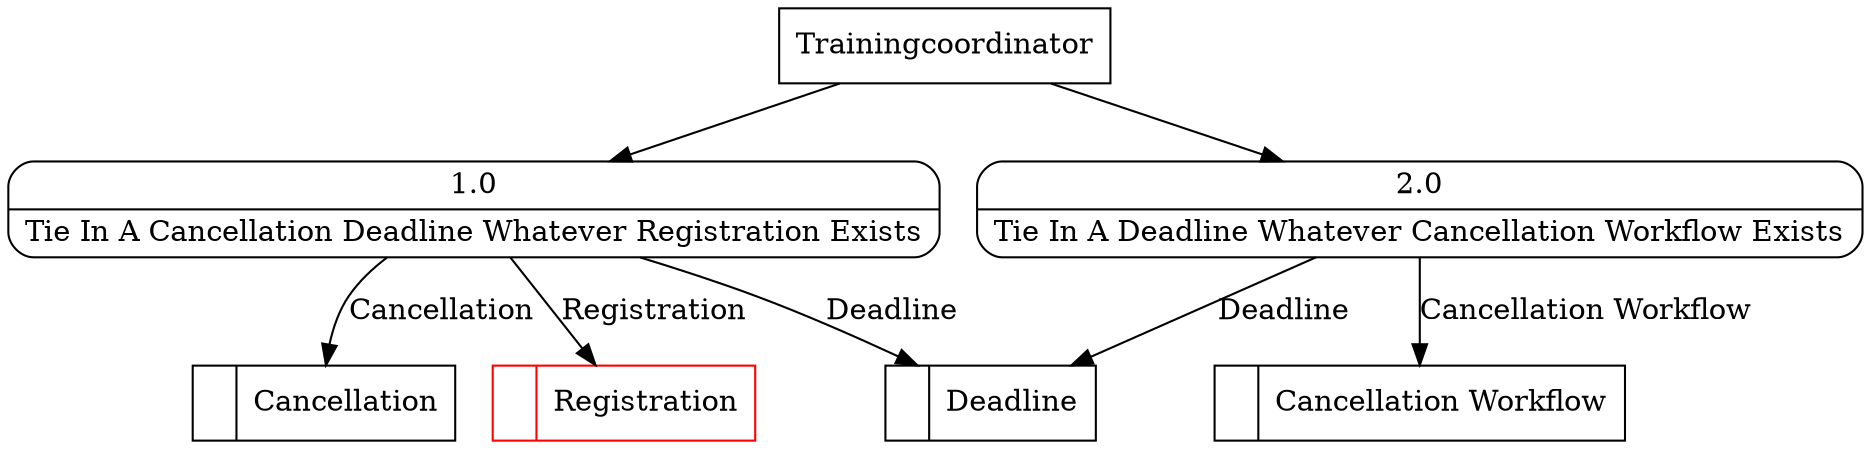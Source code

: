 digraph dfd2{ 
node[shape=record]
200 [label="<f0>  |<f1> Registration " color=red];
201 [label="<f0>  |<f1> Cancellation Workflow " ];
202 [label="<f0>  |<f1> Deadline " ];
203 [label="<f0>  |<f1> Cancellation " ];
204 [label="Trainingcoordinator" shape=box];
205 [label="{<f0> 1.0|<f1> Tie In A Cancellation Deadline Whatever Registration Exists }" shape=Mrecord];
206 [label="{<f0> 2.0|<f1> Tie In A Deadline Whatever Cancellation Workflow Exists }" shape=Mrecord];
204 -> 205
204 -> 206
205 -> 200 [label="Registration"]
205 -> 202 [label="Deadline"]
206 -> 202 [label="Deadline"]
206 -> 201 [label="Cancellation Workflow"]
205 -> 203 [label="Cancellation"]
}